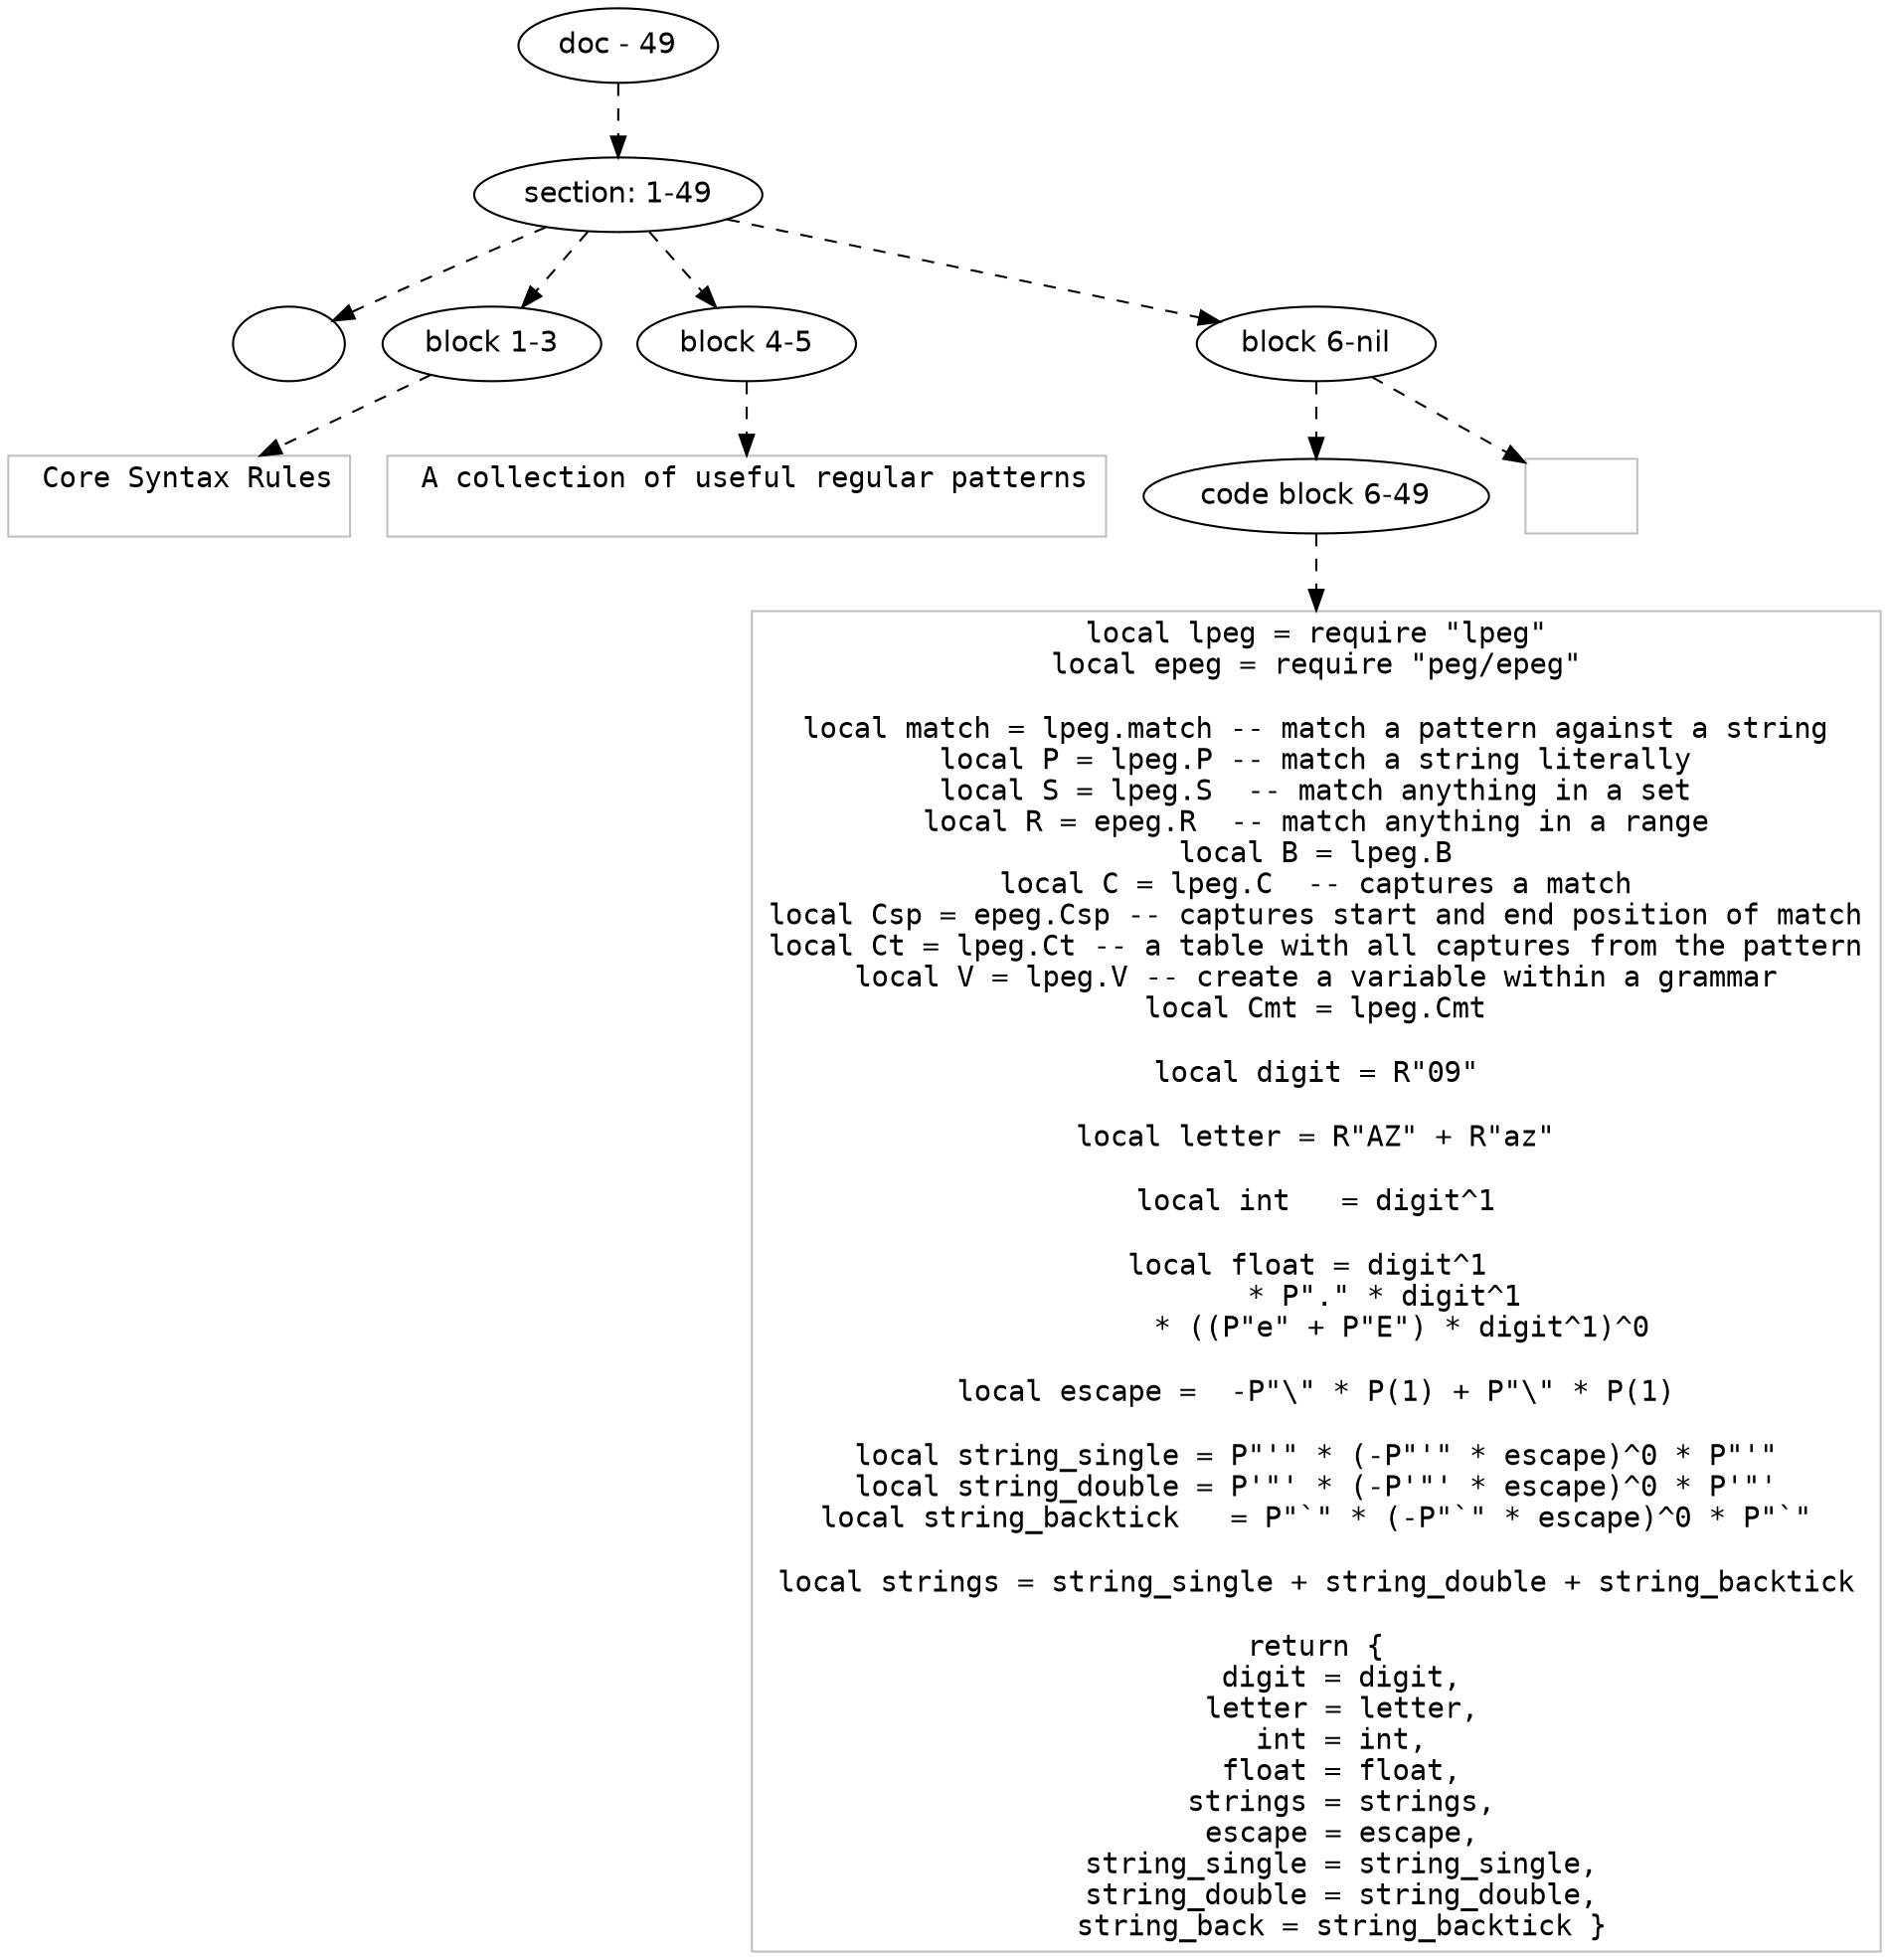 digraph hierarchy {

node [fontname=Helvetica]
edge [style=dashed]

doc_0 [label="doc - 49"]

doc_0 -> { section_1}
{rank=same; section_1}

section_1 [label="section: 1-49"]

section_1 -> { header_2 block_3 block_4 block_5}
{rank=same; header_2 block_3 block_4 block_5}

header_2 [label=""]
block_3 [label="block 1-3"]
block_4 [label="block 4-5"]
block_5 [label="block 6-nil"]


block_3 -> leaf_6
leaf_6  [color=Gray,shape=rectangle,fontname=Inconsolata,label=" Core Syntax Rules

"]
block_4 -> leaf_7
leaf_7  [color=Gray,shape=rectangle,fontname=Inconsolata,label=" A collection of useful regular patterns

"]block_5 -> { codeblock_8}
{rank=same; codeblock_8}

codeblock_8 [label="code block 6-49"]


codeblock_8 -> leaf_9
leaf_9  [color=Gray,shape=rectangle,fontname=Inconsolata,label="local lpeg = require \"lpeg\"
local epeg = require \"peg/epeg\"

local match = lpeg.match -- match a pattern against a string
local P = lpeg.P -- match a string literally
local S = lpeg.S  -- match anything in a set
local R = epeg.R  -- match anything in a range
local B = lpeg.B
local C = lpeg.C  -- captures a match
local Csp = epeg.Csp -- captures start and end position of match
local Ct = lpeg.Ct -- a table with all captures from the pattern
local V = lpeg.V -- create a variable within a grammar
local Cmt = lpeg.Cmt

local digit = R\"09\"

local letter = R\"AZ\" + R\"az\"

local int   = digit^1

local float = digit^1 
         * P\".\" * digit^1 
          * ((P\"e\" + P\"E\") * digit^1)^0

local escape =  -P\"\\\" * P(1) + P\"\\\" * P(1)

local string_single = P\"'\" * (-P\"'\" * escape)^0 * P\"'\"
local string_double = P'\"' * (-P'\"' * escape)^0 * P'\"'
local string_backtick   = P\"`\" * (-P\"`\" * escape)^0 * P\"`\"

local strings = string_single + string_double + string_backtick

return {
   digit = digit,
   letter = letter,
   int = int,
   float = float,
   strings = strings,
   escape = escape,
   string_single = string_single,
   string_double = string_double,
   string_back = string_backtick }
"]
block_5 -> leaf_10
leaf_10  [color=Gray,shape=rectangle,fontname=Inconsolata,label="
"]
}
